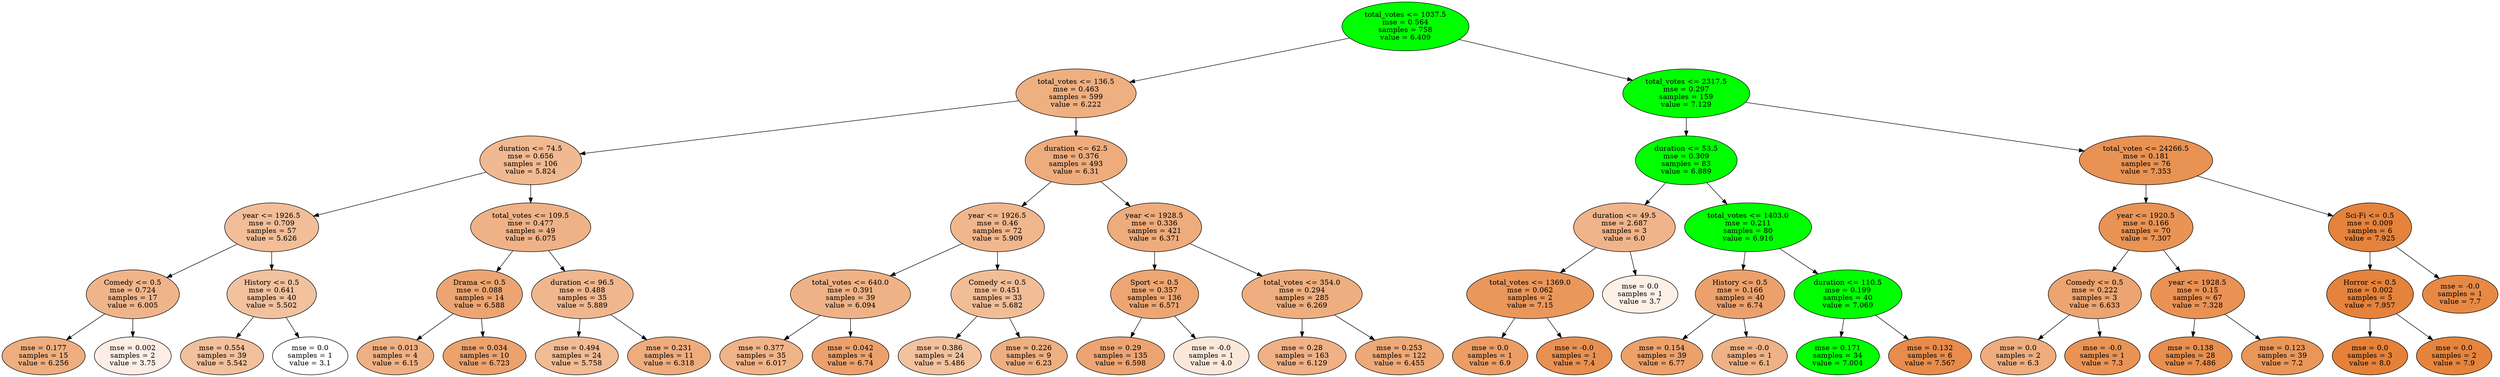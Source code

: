 digraph {
	0 [label="total_votes <= 1037.5\nmse = 0.564\nsamples = 758\nvalue = 6.409" fillcolor=green style=filled]
	1 [label="total_votes <= 136.5\nmse = 0.463\nsamples = 599\nvalue = 6.222" fillcolor="#eeaf81" style=filled]
	2 [label="duration <= 74.5\nmse = 0.656\nsamples = 106\nvalue = 5.824" fillcolor="#f1b991" style=filled]
	3 [label="year <= 1926.5\nmse = 0.709\nsamples = 57\nvalue = 5.626" fillcolor="#f2be99" style=filled]
	4 [label="Comedy <= 0.5\nmse = 0.724\nsamples = 17\nvalue = 6.005" fillcolor="#f0b48a" style=filled]
	5 [label="mse = 0.177\nsamples = 15\nvalue = 6.256" fillcolor="#eeae7f" style=filled]
	6 [label="mse = 0.002\nsamples = 2\nvalue = 3.75" fillcolor="#fceee5" style=filled]
	7 [label="History <= 0.5\nmse = 0.641\nsamples = 40\nvalue = 5.502" fillcolor="#f2c19e" style=filled]
	8 [label="mse = 0.554\nsamples = 39\nvalue = 5.542" fillcolor="#f2c09c" style=filled]
	9 [label="mse = 0.0\nsamples = 1\nvalue = 3.1" fillcolor="#ffffff" style=filled]
	10 [label="total_votes <= 109.5\nmse = 0.477\nsamples = 49\nvalue = 6.075" fillcolor="#efb287" style=filled]
	11 [label="Drama <= 0.5\nmse = 0.088\nsamples = 14\nvalue = 6.588" fillcolor="#eca572" style=filled]
	12 [label="mse = 0.013\nsamples = 4\nvalue = 6.15" fillcolor="#efb184" style=filled]
	13 [label="mse = 0.034\nsamples = 10\nvalue = 6.723" fillcolor="#eca26d" style=filled]
	14 [label="duration <= 96.5\nmse = 0.488\nsamples = 35\nvalue = 5.889" fillcolor="#f0b78e" style=filled]
	15 [label="mse = 0.494\nsamples = 24\nvalue = 5.758" fillcolor="#f1bb94" style=filled]
	16 [label="mse = 0.231\nsamples = 11\nvalue = 6.318" fillcolor="#eeac7d" style=filled]
	17 [label="duration <= 62.5\nmse = 0.376\nsamples = 493\nvalue = 6.31" fillcolor="#eeac7d" style=filled]
	18 [label="year <= 1926.5\nmse = 0.46\nsamples = 72\nvalue = 5.909" fillcolor="#f0b78d" style=filled]
	19 [label="total_votes <= 640.0\nmse = 0.391\nsamples = 39\nvalue = 6.094" fillcolor="#efb286" style=filled]
	20 [label="mse = 0.377\nsamples = 35\nvalue = 6.017" fillcolor="#f0b489" style=filled]
	21 [label="mse = 0.042\nsamples = 4\nvalue = 6.74" fillcolor="#eca16c" style=filled]
	22 [label="Comedy <= 0.5\nmse = 0.451\nsamples = 33\nvalue = 5.682" fillcolor="#f1bd97" style=filled]
	23 [label="mse = 0.386\nsamples = 24\nvalue = 5.486" fillcolor="#f2c29f" style=filled]
	24 [label="mse = 0.226\nsamples = 9\nvalue = 6.23" fillcolor="#eeaf81" style=filled]
	25 [label="year <= 1928.5\nmse = 0.336\nsamples = 421\nvalue = 6.371" fillcolor="#eeab7b" style=filled]
	26 [label="Sport <= 0.5\nmse = 0.357\nsamples = 136\nvalue = 6.571" fillcolor="#eda673" style=filled]
	27 [label="mse = 0.29\nsamples = 135\nvalue = 6.598" fillcolor="#eca572" style=filled]
	28 [label="mse = -0.0\nsamples = 1\nvalue = 4.0" fillcolor="#fae8db" style=filled]
	29 [label="total_votes <= 354.0\nmse = 0.294\nsamples = 285\nvalue = 6.269" fillcolor="#eeae7f" style=filled]
	30 [label="mse = 0.28\nsamples = 163\nvalue = 6.129" fillcolor="#efb185" style=filled]
	31 [label="mse = 0.253\nsamples = 122\nvalue = 6.455" fillcolor="#eda977" style=filled]
	32 [label="total_votes <= 2317.5\nmse = 0.297\nsamples = 159\nvalue = 7.129" fillcolor=green style=filled]
	33 [label="duration <= 53.5\nmse = 0.309\nsamples = 83\nvalue = 6.889" fillcolor=green style=filled]
	34 [label="duration <= 49.5\nmse = 2.687\nsamples = 3\nvalue = 6.0" fillcolor="#f0b48a" style=filled]
	35 [label="total_votes <= 1369.0\nmse = 0.062\nsamples = 2\nvalue = 7.15" fillcolor="#ea975b" style=filled]
	36 [label="mse = 0.0\nsamples = 1\nvalue = 6.9" fillcolor="#eb9d65" style=filled]
	37 [label="mse = -0.0\nsamples = 1\nvalue = 7.4" fillcolor="#e89051" style=filled]
	38 [label="mse = 0.0\nsamples = 1\nvalue = 3.7" fillcolor="#fcf0e7" style=filled]
	39 [label="total_votes <= 1403.0\nmse = 0.211\nsamples = 80\nvalue = 6.916" fillcolor=green style=filled]
	40 [label="History <= 0.5\nmse = 0.166\nsamples = 40\nvalue = 6.74" fillcolor="#eca16c" style=filled]
	41 [label="mse = 0.154\nsamples = 39\nvalue = 6.77" fillcolor="#eca16b" style=filled]
	42 [label="mse = -0.0\nsamples = 1\nvalue = 6.1" fillcolor="#efb286" style=filled]
	43 [label="duration <= 110.5\nmse = 0.199\nsamples = 40\nvalue = 7.069" fillcolor=green style=filled]
	44 [label="mse = 0.171\nsamples = 34\nvalue = 7.004" fillcolor=green style=filled]
	45 [label="mse = 0.132\nsamples = 6\nvalue = 7.567" fillcolor="#e78c4b" style=filled]
	46 [label="total_votes <= 24266.5\nmse = 0.181\nsamples = 76\nvalue = 7.353" fillcolor="#e89253" style=filled]
	47 [label="year <= 1920.5\nmse = 0.166\nsamples = 70\nvalue = 7.307" fillcolor="#e99355" style=filled]
	48 [label="Comedy <= 0.5\nmse = 0.222\nsamples = 3\nvalue = 6.633" fillcolor="#eca470" style=filled]
	49 [label="mse = 0.0\nsamples = 2\nvalue = 6.3" fillcolor="#eead7e" style=filled]
	50 [label="mse = -0.0\nsamples = 1\nvalue = 7.3" fillcolor="#e99355" style=filled]
	51 [label="year <= 1928.5\nmse = 0.15\nsamples = 67\nvalue = 7.328" fillcolor="#e99254" style=filled]
	52 [label="mse = 0.138\nsamples = 28\nvalue = 7.486" fillcolor="#e88e4e" style=filled]
	53 [label="mse = 0.123\nsamples = 39\nvalue = 7.2" fillcolor="#e99659" style=filled]
	54 [label="Sci-Fi <= 0.5\nmse = 0.009\nsamples = 6\nvalue = 7.925" fillcolor="#e5833c" style=filled]
	55 [label="Horror <= 0.5\nmse = 0.002\nsamples = 5\nvalue = 7.957" fillcolor="#e5823b" style=filled]
	56 [label="mse = 0.0\nsamples = 3\nvalue = 8.0" fillcolor="#e58139" style=filled]
	57 [label="mse = 0.0\nsamples = 2\nvalue = 7.9" fillcolor="#e6843d" style=filled]
	58 [label="mse = -0.0\nsamples = 1\nvalue = 7.7" fillcolor="#e78945" style=filled]
	0 -> 1
	1 -> 2
	2 -> 3
	3 -> 4
	4 -> 5
	4 -> 6
	3 -> 7
	7 -> 8
	7 -> 9
	2 -> 10
	10 -> 11
	11 -> 12
	11 -> 13
	10 -> 14
	14 -> 15
	14 -> 16
	1 -> 17
	17 -> 18
	18 -> 19
	19 -> 20
	19 -> 21
	18 -> 22
	22 -> 23
	22 -> 24
	17 -> 25
	25 -> 26
	26 -> 27
	26 -> 28
	25 -> 29
	29 -> 30
	29 -> 31
	0 -> 32
	32 -> 33
	33 -> 34
	34 -> 35
	35 -> 36
	35 -> 37
	34 -> 38
	33 -> 39
	39 -> 40
	40 -> 41
	40 -> 42
	39 -> 43
	43 -> 44
	43 -> 45
	32 -> 46
	46 -> 47
	47 -> 48
	48 -> 49
	48 -> 50
	47 -> 51
	51 -> 52
	51 -> 53
	46 -> 54
	54 -> 55
	55 -> 56
	55 -> 57
	54 -> 58
}
